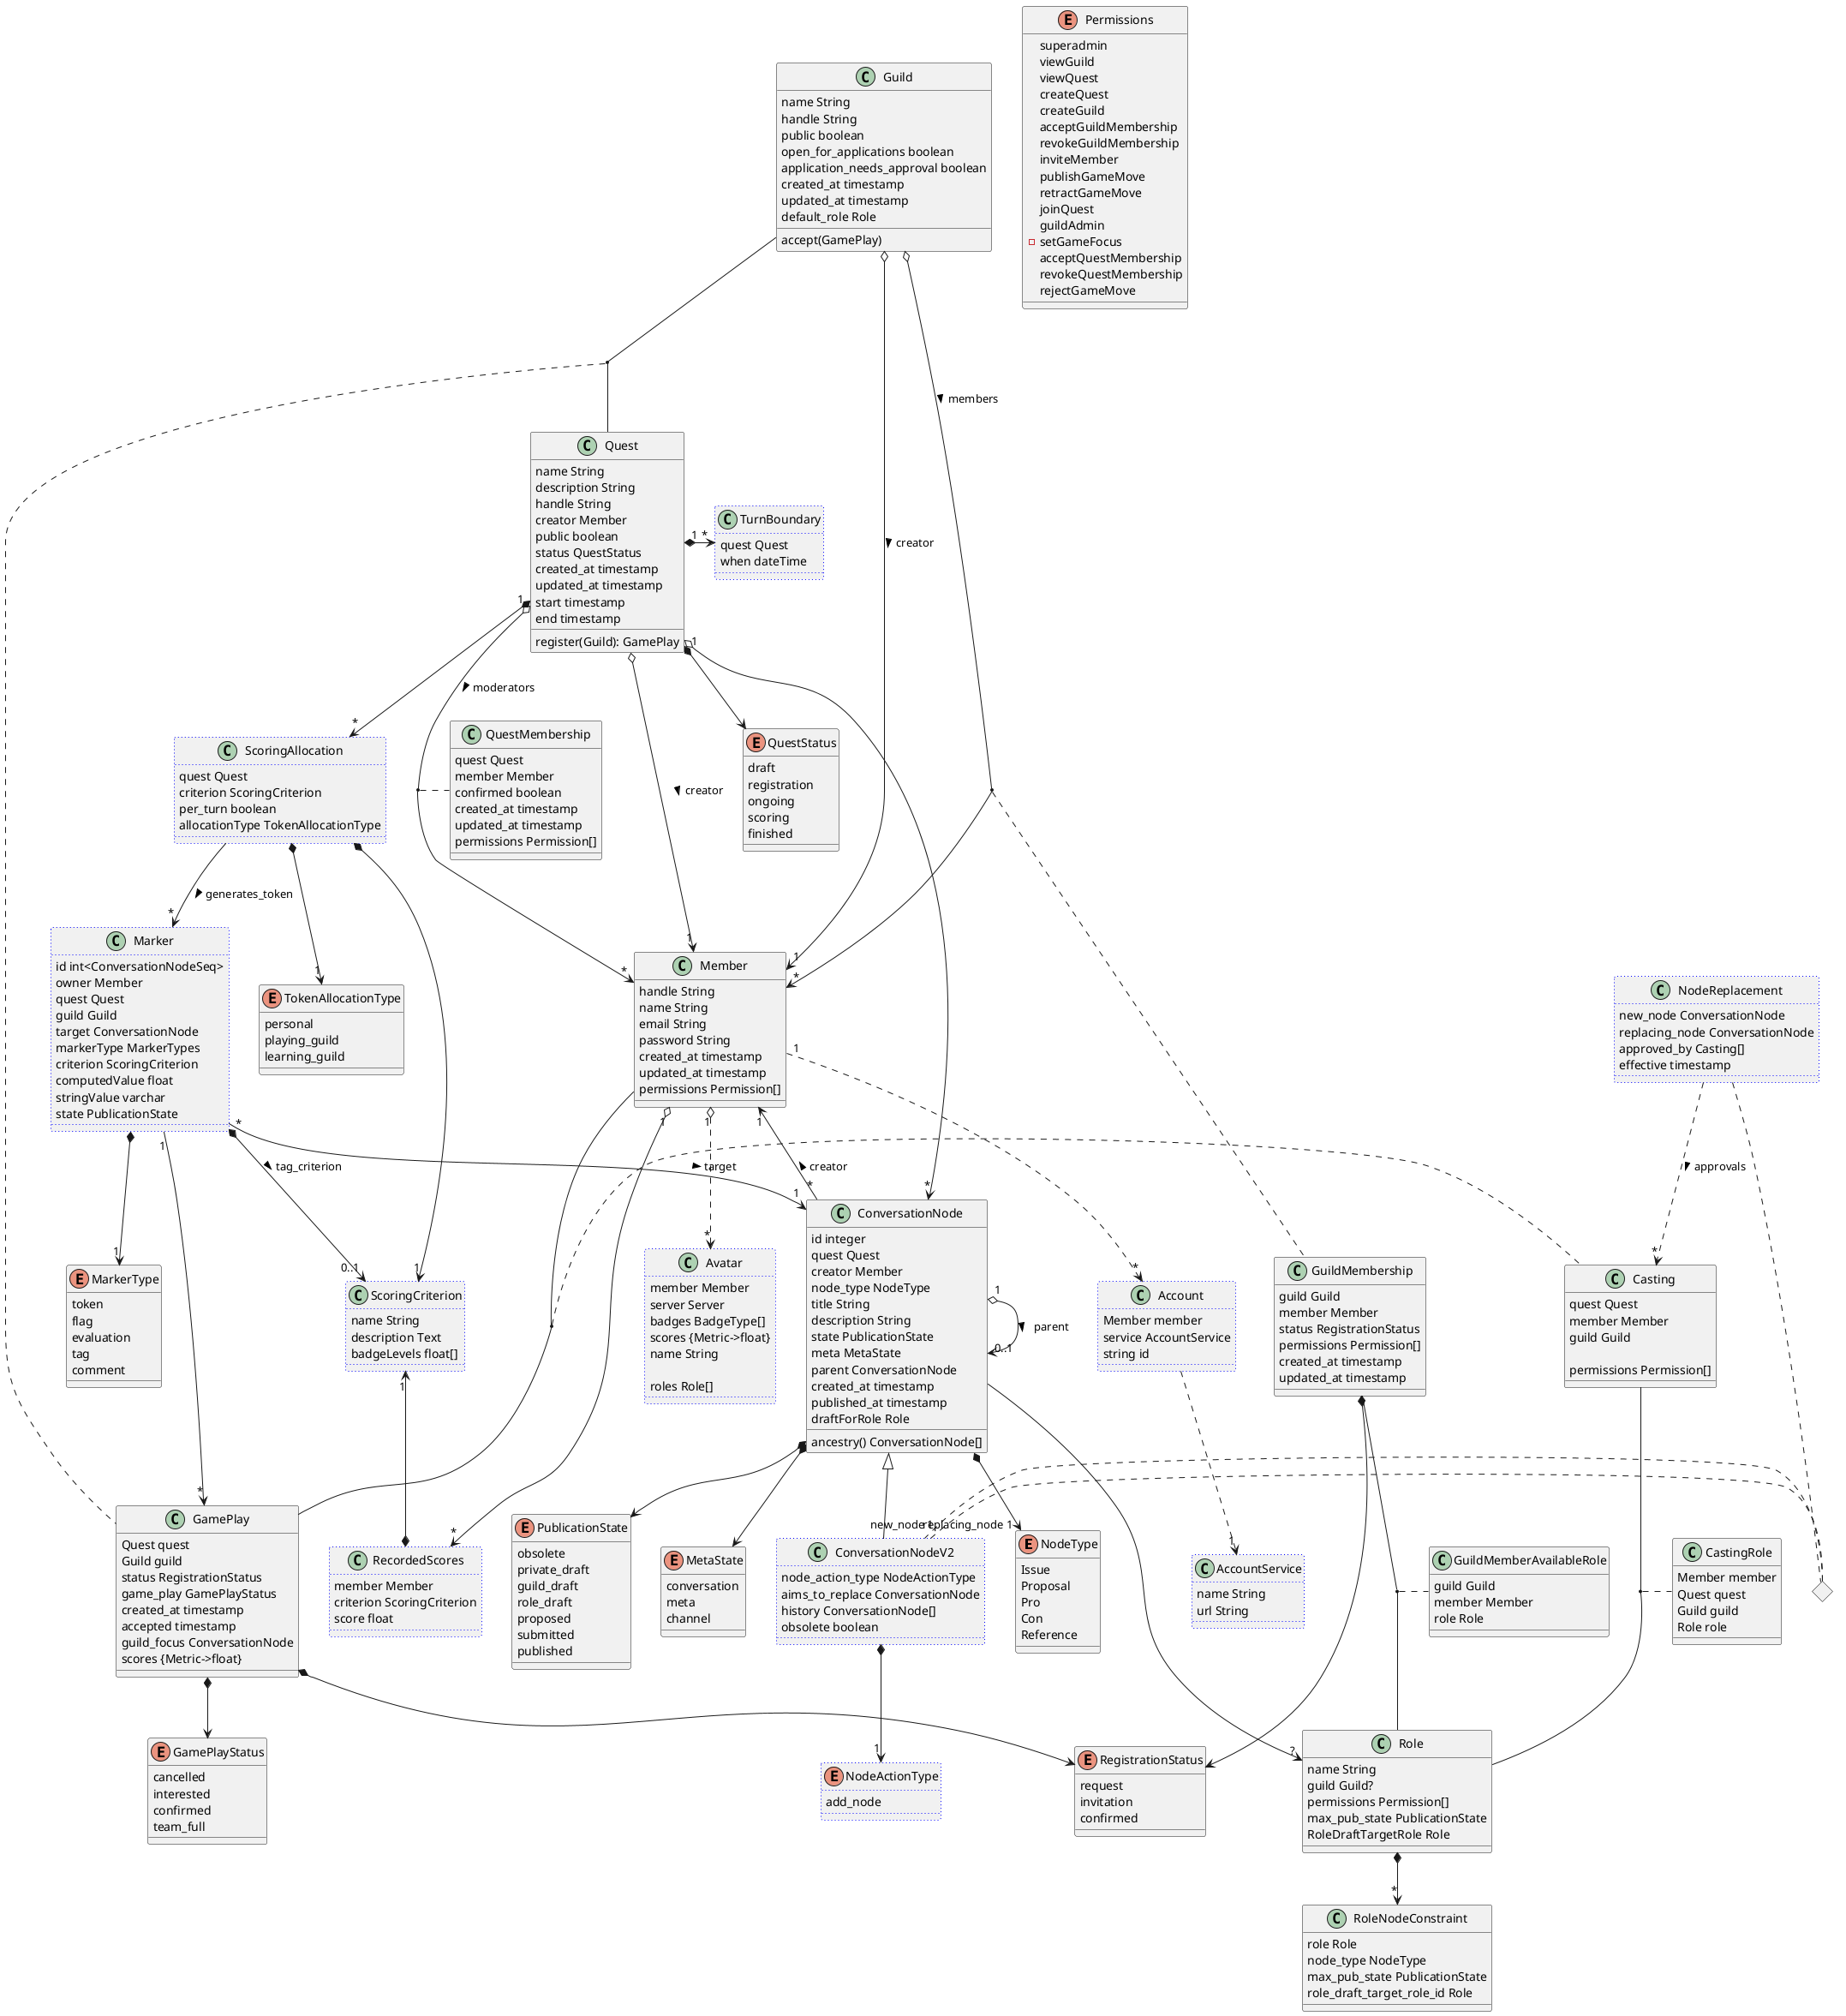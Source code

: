@startuml sensecraft_planning

  enum NodeType {
    Issue
    Proposal
    Pro
    Con
    Reference
  }

enum MarkerType {
  token
  flag
  evaluation
  tag
  comment
}

enum TokenAllocationType {
  personal
  playing_guild
  learning_guild
}

  class ScoringCriterion #line.dotted:blue {
    name String
    description Text
    badgeLevels float[]
  }

  class RecordedScores #line.dotted:blue {
    'Could be a view, but a bit costly to compute'
    member Member
    criterion ScoringCriterion
    score float
  }
  Member "1" o--> "*" RecordedScores
  ScoringCriterion "1" <--* RecordedScores

  class Marker #line.dotted:blue {
    id int<ConversationNodeSeq>
    owner Member
    quest Quest
    guild Guild
    'FK to play'
    target ConversationNode
    markerType MarkerTypes
    criterion ScoringCriterion
    computedValue float
    'What when many players contributed to that move?'
    stringValue varchar
    ' Costly... tag ref?'
    state PublicationState 
  }

Marker "*" --> "1" ConversationNode  :> target
Marker "1" -> "*" GamePlay
Marker *--> "1" MarkerType
Marker *--> "0..1" ScoringCriterion :> tag_criterion

  class ScoringAllocation #line.dotted:blue {
    quest Quest
    criterion ScoringCriterion
    per_turn boolean
    allocationType TokenAllocationType
  }

ScoringAllocation --> "*" Marker :> generates_token
ScoringAllocation *--> "1" ScoringCriterion
ScoringAllocation *--> "1" TokenAllocationType
Quest "1" *--> "*" ScoringAllocation

  class AccountService #line.dotted:blue {
    name String
    url String
  }

  enum RegistrationStatus {
    request
    invitation
    confirmed
  }


  enum QuestStatus {
    draft
    registration
    ongoing
    scoring
    finished
  }

  enum GamePlayStatus {
    cancelled
    interested
    confirmed
    team_full
  }

  enum Permissions {
    superadmin
    viewGuild
    viewQuest
    createQuest
    createGuild
    ' Guild permissions'
    acceptGuildMembership
    revokeGuildMembership
    inviteMember
    publishGameMove
    retractGameMove
    joinQuest
    guildAdmin
    - setGameFocus
    ' within term time'
    ' Quest permissions'
    acceptQuestMembership
    revokeQuestMembership
    rejectGameMove
    ' extraCreditForMove may have issues with favoritism'

  }

  ' Note: attach permissions to roles'

  class TurnBoundary #line.dotted:blue {
    quest Quest
    when dateTime
  }

  Quest "1" *-> "*" TurnBoundary

  enum PublicationState {
    obsolete
    private_draft
    guild_draft
    role_draft
    proposed
    ' proposed: the node authors think it's ready''
    submitted
    ' submitted: the guild leaders think it's ready, quest moderators aware of it. ''
    published
    ' published: visible to all.'
    ' published and submitted are the same for v1; eventually we'll allow turn-based visibility ''
    ' flag = private plus quest moderators? '
  }

  enum MetaState {
    conversation
    meta
    channel
  }

  enum NodeActionType #line.dotted:blue {
    add_node
    ' Eventually refactorings'
  }

  class Member {
    ' server ExternalServer'
    handle String
    name String
    email String
    password String
    created_at timestamp
    updated_at timestamp
    permissions Permission[]
  }
  class Account #line.dotted:blue {
    Member member
    service AccountService
    string id
  }
  Account ..> "1" AccountService
  Member "1" ..> "*" Account

  class Guild {
    name String
    handle String
    public boolean
    open_for_applications boolean
    application_needs_approval boolean
    created_at timestamp
    updated_at timestamp
    default_role Role
    ' server ExternalServer '
    accept(GamePlay)
  }
  ' Guild --> "0..1" ExternalServer '
  ' Quest --> "0..1" ExternalServer '
  ' Member --> "0..1" ExternalServer '
  class Quest {
    name String
    description String
    handle String
    creator Member
    public boolean
    status QuestStatus
    created_at timestamp
    updated_at timestamp
    start timestamp
    end timestamp
    ' scoring ScoringStrategy '
    ' server ExternalServer '
    ' scoreMove(ConversationNode): GameMoveScore[] '
    register(Guild): GamePlay
  }
  Quest o--> "1" Member : > creator
  Quest o--> "*" Member : > moderators
  (Quest, Member) .. QuestMembership


  class QuestMembership {
    quest Quest
    member Member
    ' status RegistrationStatus '
    confirmed boolean
    created_at timestamp
    updated_at timestamp
    permissions Permission[]
  }
  Guild o--> "1" Member : > creator
  Guild o--> "*" Member : > members

  (Member , Guild) .. GuildMembership

  class GuildMembership {
    guild Guild
    member Member
    status RegistrationStatus
    permissions Permission[]
    created_at timestamp
    updated_at timestamp
  }

  GuildMembership *--> RegistrationStatus

  'class ExternalServer #line.dotted:blue {'
  '  server_api URL'
  '  name String'
  '}'


  class ConversationNode {
    id integer
    quest Quest
    creator Member
    node_type NodeType
    title String
    description String
    state PublicationState
    meta MetaState
    parent ConversationNode
    created_at timestamp
    published_at timestamp
    draftForRole Role
    ancestry() ConversationNode[]
  }

ConversationNode *--> NodeType
ConversationNode *--> PublicationState
ConversationNode *--> MetaState

ConversationNode --> "?" Role

ConversationNode <|-- ConversationNodeV2

class ConversationNodeV2 #line.dotted:blue {
    node_action_type NodeActionType
    aims_to_replace ConversationNode
    history ConversationNode[]
    obsolete boolean
  }
ConversationNodeV2 *--> "1" NodeActionType
'When a node replaces another, the other node gets obsolete status (not to be confused with pubstate),'
'and the children are redirected to the new node'
'Maybe remove obsolete PubState, only keep the flag. We need obsolete version of each pubstate'

  class NodeReplacement #line.dotted:blue {
    new_node ConversationNode
    replacing_node ConversationNode
    approved_by Casting[]
    effective timestamp
  }

  <> diamond
  NodeReplacement . diamond
  diamond . "new_node 1" ConversationNodeV2
  diamond . "replacing_node 1" ConversationNodeV2

  NodeReplacement ..> "*" Casting : > approvals

  'ConversationNodeV2 "*" o..> "1..*" Casting'
  ' Quest o--> ScoringStrategy'

  Member "1" <-- "*" ConversationNode : < creator
  ConversationNode "1" o-> "0..1" ConversationNode : > parent
  Quest "1" o--> "*" ConversationNode
  Quest *--> QuestStatus

  '  class GameMoveScore #line.dotted:blue {'
  ' guild Guild'
  '  moves ConversationNode[]'
  '  metric Metric'
  '  value float'
  '  strategy ScoringStrategy'
  '  quest_signature crypto'
  '  badge BadgeType'
  '}'

  'ConversationNode "1..*" <.. "*" GameMoveScore'
  'Quest *..> "*" GameMoveScore'

  'class ScoreAssignment #line.dotted:blue {'
  '  from_score GameMoveScore'
  '  casting Casting'
  '  value float'
  '  Should I put all values in one assignment? Easier to check the total constraint.'
  '  badge BadgeType'
  '  guild_signature crypto'
  '}'

  '(Casting, GameMoveScore) .. ScoreAssignment'

  'Member "1" ..> "*" ScoreAssignment'

  ' GameMoveScore --> "1" ScoringStrategy '
  ' NOTE: GameMoveScore given by Quest, distribution of points to contributors is decided by guild'
  ' TODO: Score for a set of related game moves.'
  ' Q: are badges automated based on score? Possibly.'
  ' Are all points given by quest? Cross-guild scoring?'
  ' Maybe pre-announce number of points given by quest? Success criteria?'

  ' Question: Should I allow multiple avatars in a guild, reusable between quests?'
  ' Vs the Casting which is a way to play a game under a quest-specific identity...'
  ' That creates the question: Do the points/badges belong to the Avatar or the Member?'

  class Avatar #line.dotted:blue {
    ' Note: for v1, a single avatar.'
    member Member
    server Server
    badges BadgeType[]
    scores {Metric->float}
    name String
    ' defaults to member's handle'
    ' (server+name unique)'

    ' v2'
    roles Role[]
  }

  Member "1" o..> "*" Avatar

  class Casting {
    ' note: denormalized for uniqueness constraints'
    quest Quest
    member Member
    ' (quest+member unique)'
    guild Guild
    ' Constrain that the member be in playing guild'

    permissions Permission[]

    ' v2:'
    'avatar Avatar'
    ' Constrain avatar having same member'
    ' some permissions would be inherent in avatar's roles'
    'alias String'
    ' alias defaults to avatar handle'
    ' (quest+alias unique)'
  }

  class GamePlay {
    Quest quest
    Guild guild
    status RegistrationStatus
    game_play GamePlayStatus
    created_at timestamp
    accepted timestamp
    guild_focus ConversationNode
    scores {Metric->float}
  }

  GamePlay *--> RegistrationStatus
  GamePlay *--> GamePlayStatus

  (Guild , Quest) .. GamePlay
  (Member, GamePlay) .. Casting

  class Role {
    name String
    guild Guild?
    permissions Permission[]
    max_pub_state PublicationState
    RoleDraftTargetRole Role
  }

  class CastingRole {
    Member member
    Quest quest
    Guild guild
    Role role
  }

  class GuildMemberAvailableRole {
    guild Guild
    member Member
    role Role
  }

  (GuildMembership, Role) .. GuildMemberAvailableRole


  class RoleNodeConstraint {
    role Role
    node_type NodeType
    max_pub_state PublicationState
    role_draft_target_role_id Role
  }

  Role *--> "*" RoleNodeConstraint
  (Casting, Role) .. CastingRole

@enduml
